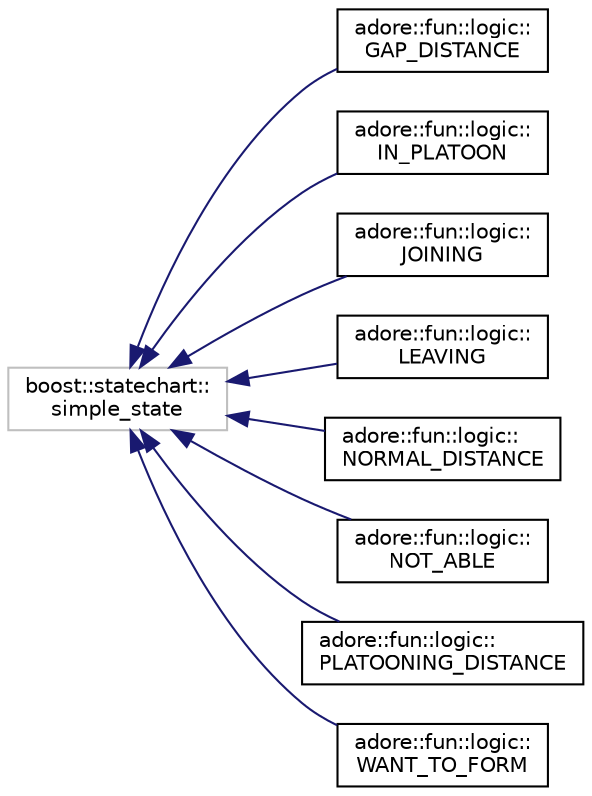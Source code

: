 digraph "Graphical Class Hierarchy"
{
 // LATEX_PDF_SIZE
  edge [fontname="Helvetica",fontsize="10",labelfontname="Helvetica",labelfontsize="10"];
  node [fontname="Helvetica",fontsize="10",shape=record];
  rankdir="LR";
  Node637 [label="boost::statechart::\lsimple_state",height=0.2,width=0.4,color="grey75", fillcolor="white", style="filled",tooltip=" "];
  Node637 -> Node0 [dir="back",color="midnightblue",fontsize="10",style="solid",fontname="Helvetica"];
  Node0 [label="adore::fun::logic::\lGAP_DISTANCE",height=0.2,width=0.4,color="black", fillcolor="white", style="filled",URL="$structadore_1_1fun_1_1logic_1_1GAP__DISTANCE.html",tooltip=" "];
  Node637 -> Node639 [dir="back",color="midnightblue",fontsize="10",style="solid",fontname="Helvetica"];
  Node639 [label="adore::fun::logic::\lIN_PLATOON",height=0.2,width=0.4,color="black", fillcolor="white", style="filled",URL="$structadore_1_1fun_1_1logic_1_1IN__PLATOON.html",tooltip=" "];
  Node637 -> Node640 [dir="back",color="midnightblue",fontsize="10",style="solid",fontname="Helvetica"];
  Node640 [label="adore::fun::logic::\lJOINING",height=0.2,width=0.4,color="black", fillcolor="white", style="filled",URL="$structadore_1_1fun_1_1logic_1_1JOINING.html",tooltip=" "];
  Node637 -> Node641 [dir="back",color="midnightblue",fontsize="10",style="solid",fontname="Helvetica"];
  Node641 [label="adore::fun::logic::\lLEAVING",height=0.2,width=0.4,color="black", fillcolor="white", style="filled",URL="$structadore_1_1fun_1_1logic_1_1LEAVING.html",tooltip=" "];
  Node637 -> Node642 [dir="back",color="midnightblue",fontsize="10",style="solid",fontname="Helvetica"];
  Node642 [label="adore::fun::logic::\lNORMAL_DISTANCE",height=0.2,width=0.4,color="black", fillcolor="white", style="filled",URL="$structadore_1_1fun_1_1logic_1_1NORMAL__DISTANCE.html",tooltip="NORMAL_DISTANCE is defined as an entry state of the state machine"];
  Node637 -> Node643 [dir="back",color="midnightblue",fontsize="10",style="solid",fontname="Helvetica"];
  Node643 [label="adore::fun::logic::\lNOT_ABLE",height=0.2,width=0.4,color="black", fillcolor="white", style="filled",URL="$structadore_1_1fun_1_1logic_1_1NOT__ABLE.html",tooltip=" "];
  Node637 -> Node644 [dir="back",color="midnightblue",fontsize="10",style="solid",fontname="Helvetica"];
  Node644 [label="adore::fun::logic::\lPLATOONING_DISTANCE",height=0.2,width=0.4,color="black", fillcolor="white", style="filled",URL="$structadore_1_1fun_1_1logic_1_1PLATOONING__DISTANCE.html",tooltip=" "];
  Node637 -> Node645 [dir="back",color="midnightblue",fontsize="10",style="solid",fontname="Helvetica"];
  Node645 [label="adore::fun::logic::\lWANT_TO_FORM",height=0.2,width=0.4,color="black", fillcolor="white", style="filled",URL="$structadore_1_1fun_1_1logic_1_1WANT__TO__FORM.html",tooltip="WANT_TO_FORM is defined as an entry state of the state machine"];
}
